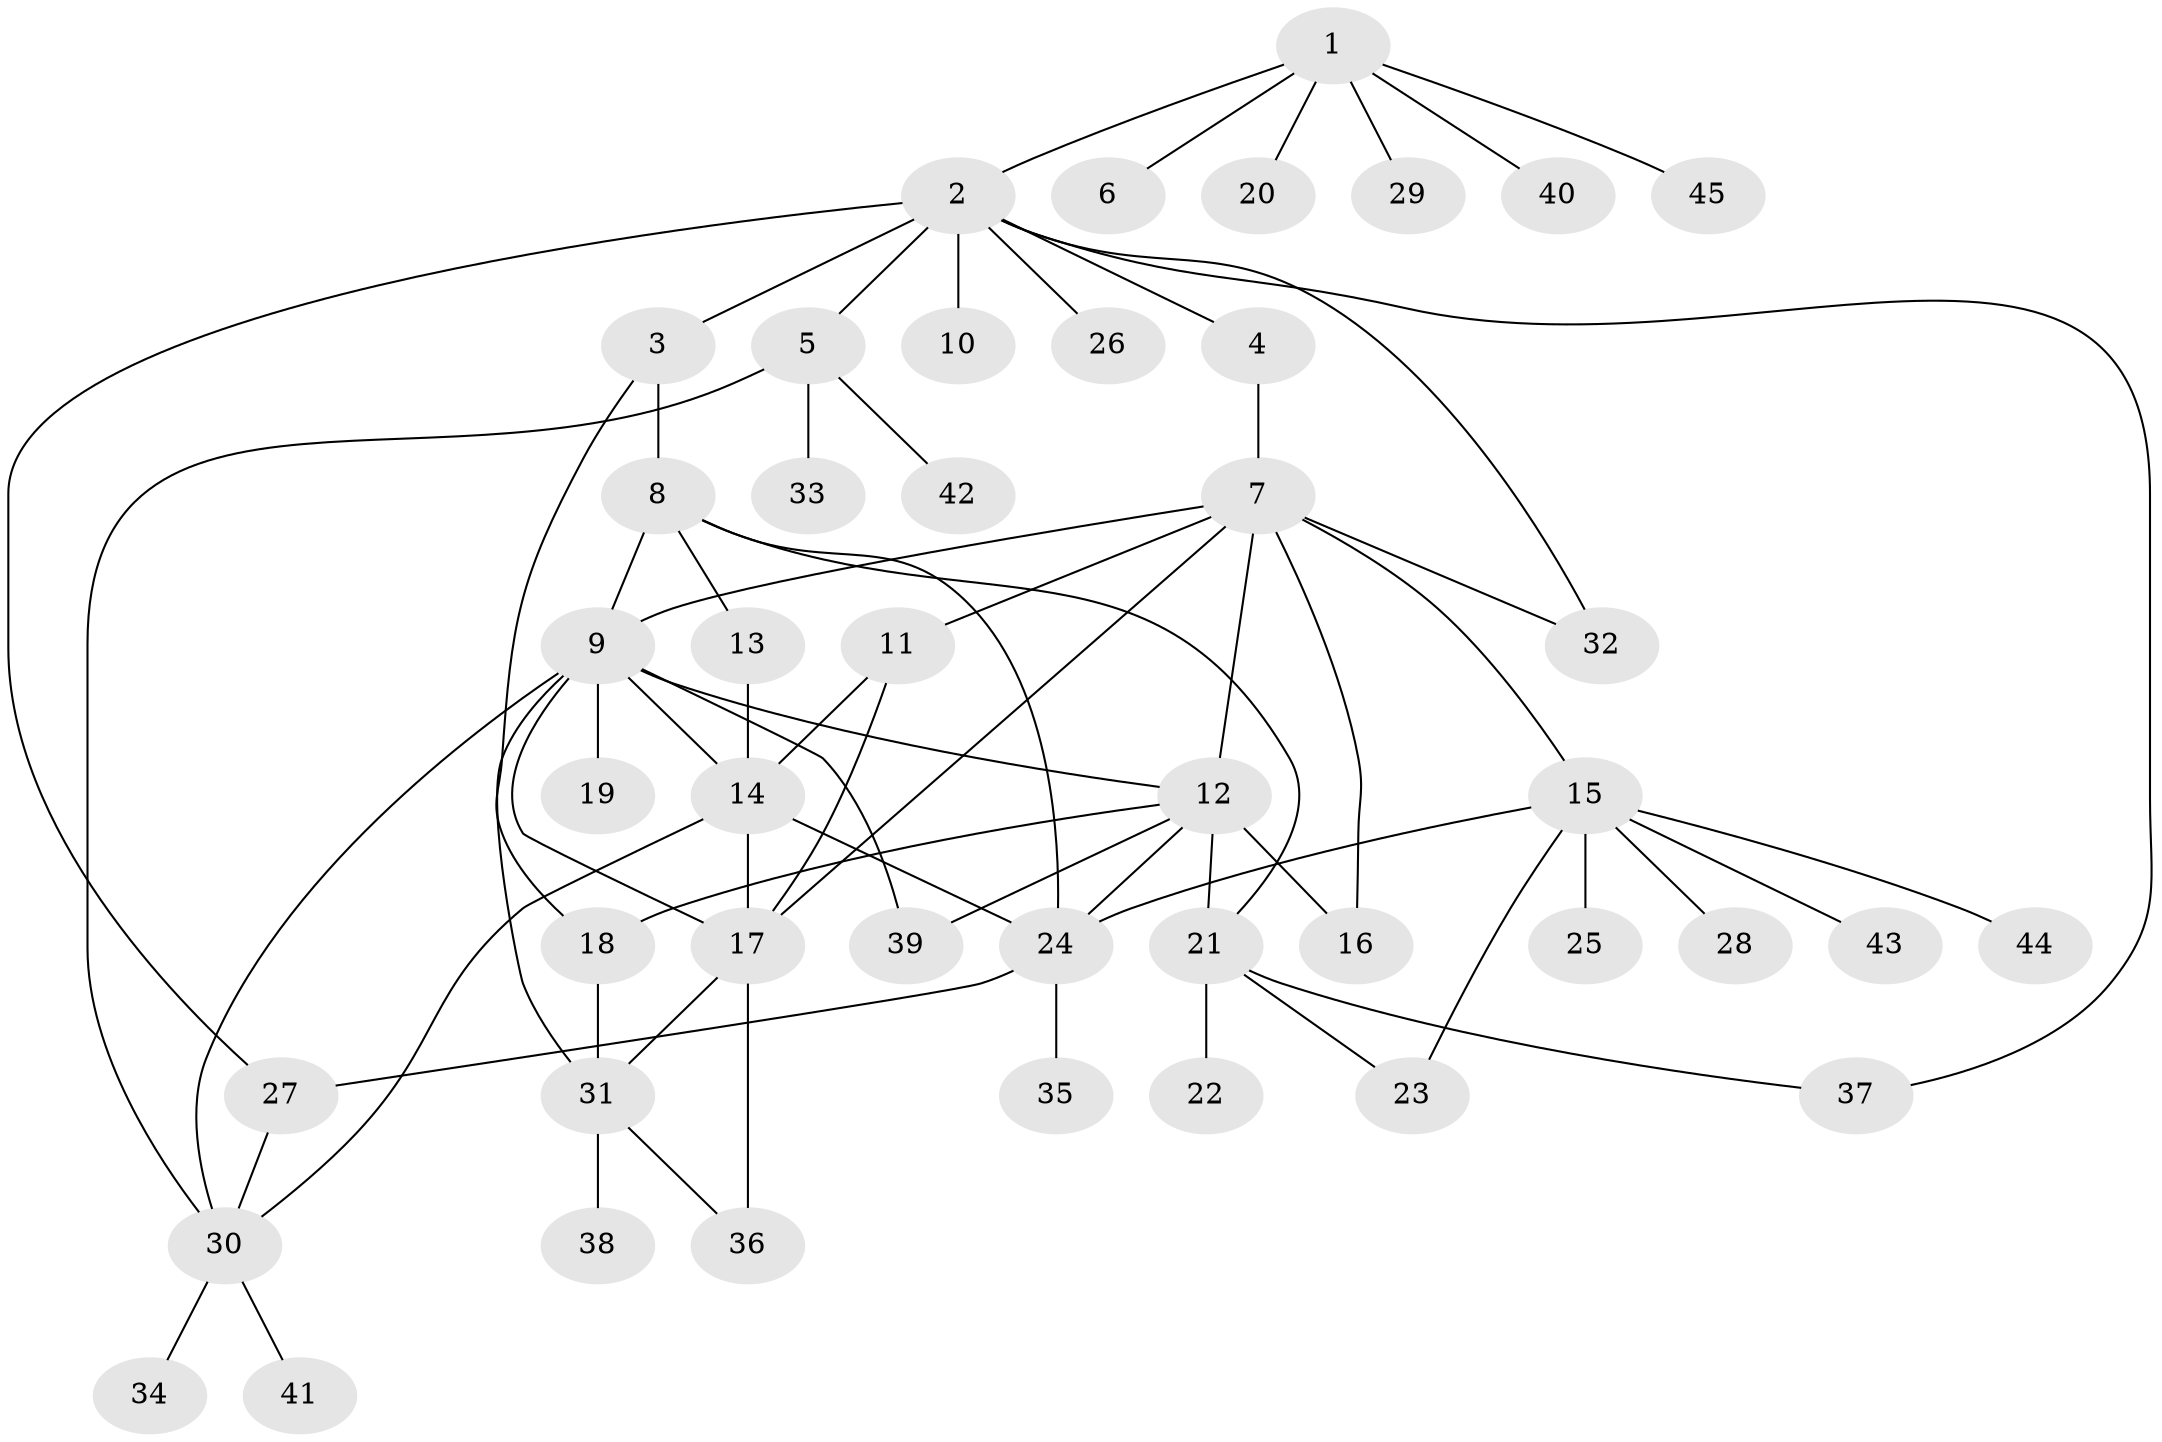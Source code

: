 // original degree distribution, {7: 0.03333333333333333, 12: 0.022222222222222223, 4: 0.011111111111111112, 2: 0.2111111111111111, 5: 0.011111111111111112, 14: 0.011111111111111112, 11: 0.011111111111111112, 1: 0.5333333333333333, 3: 0.1, 13: 0.011111111111111112, 9: 0.011111111111111112, 10: 0.011111111111111112, 8: 0.011111111111111112, 6: 0.011111111111111112}
// Generated by graph-tools (version 1.1) at 2025/35/03/09/25 02:35:38]
// undirected, 45 vertices, 68 edges
graph export_dot {
graph [start="1"]
  node [color=gray90,style=filled];
  1;
  2;
  3;
  4;
  5;
  6;
  7;
  8;
  9;
  10;
  11;
  12;
  13;
  14;
  15;
  16;
  17;
  18;
  19;
  20;
  21;
  22;
  23;
  24;
  25;
  26;
  27;
  28;
  29;
  30;
  31;
  32;
  33;
  34;
  35;
  36;
  37;
  38;
  39;
  40;
  41;
  42;
  43;
  44;
  45;
  1 -- 2 [weight=1.0];
  1 -- 6 [weight=1.0];
  1 -- 20 [weight=1.0];
  1 -- 29 [weight=1.0];
  1 -- 40 [weight=1.0];
  1 -- 45 [weight=1.0];
  2 -- 3 [weight=1.0];
  2 -- 4 [weight=1.0];
  2 -- 5 [weight=1.0];
  2 -- 10 [weight=2.0];
  2 -- 26 [weight=1.0];
  2 -- 27 [weight=1.0];
  2 -- 32 [weight=1.0];
  2 -- 37 [weight=1.0];
  3 -- 8 [weight=1.0];
  3 -- 18 [weight=1.0];
  4 -- 7 [weight=5.0];
  5 -- 30 [weight=1.0];
  5 -- 33 [weight=1.0];
  5 -- 42 [weight=1.0];
  7 -- 9 [weight=1.0];
  7 -- 11 [weight=1.0];
  7 -- 12 [weight=2.0];
  7 -- 15 [weight=1.0];
  7 -- 16 [weight=1.0];
  7 -- 17 [weight=1.0];
  7 -- 32 [weight=1.0];
  8 -- 9 [weight=1.0];
  8 -- 13 [weight=1.0];
  8 -- 21 [weight=1.0];
  8 -- 24 [weight=1.0];
  9 -- 12 [weight=1.0];
  9 -- 14 [weight=1.0];
  9 -- 17 [weight=1.0];
  9 -- 19 [weight=1.0];
  9 -- 30 [weight=1.0];
  9 -- 31 [weight=2.0];
  9 -- 39 [weight=1.0];
  11 -- 14 [weight=1.0];
  11 -- 17 [weight=1.0];
  12 -- 16 [weight=1.0];
  12 -- 18 [weight=4.0];
  12 -- 21 [weight=1.0];
  12 -- 24 [weight=1.0];
  12 -- 39 [weight=1.0];
  13 -- 14 [weight=1.0];
  14 -- 17 [weight=6.0];
  14 -- 24 [weight=1.0];
  14 -- 30 [weight=1.0];
  15 -- 23 [weight=1.0];
  15 -- 24 [weight=1.0];
  15 -- 25 [weight=1.0];
  15 -- 28 [weight=1.0];
  15 -- 43 [weight=1.0];
  15 -- 44 [weight=1.0];
  17 -- 31 [weight=1.0];
  17 -- 36 [weight=1.0];
  18 -- 31 [weight=2.0];
  21 -- 22 [weight=3.0];
  21 -- 23 [weight=1.0];
  21 -- 37 [weight=1.0];
  24 -- 27 [weight=1.0];
  24 -- 35 [weight=2.0];
  27 -- 30 [weight=1.0];
  30 -- 34 [weight=1.0];
  30 -- 41 [weight=1.0];
  31 -- 36 [weight=1.0];
  31 -- 38 [weight=1.0];
}
